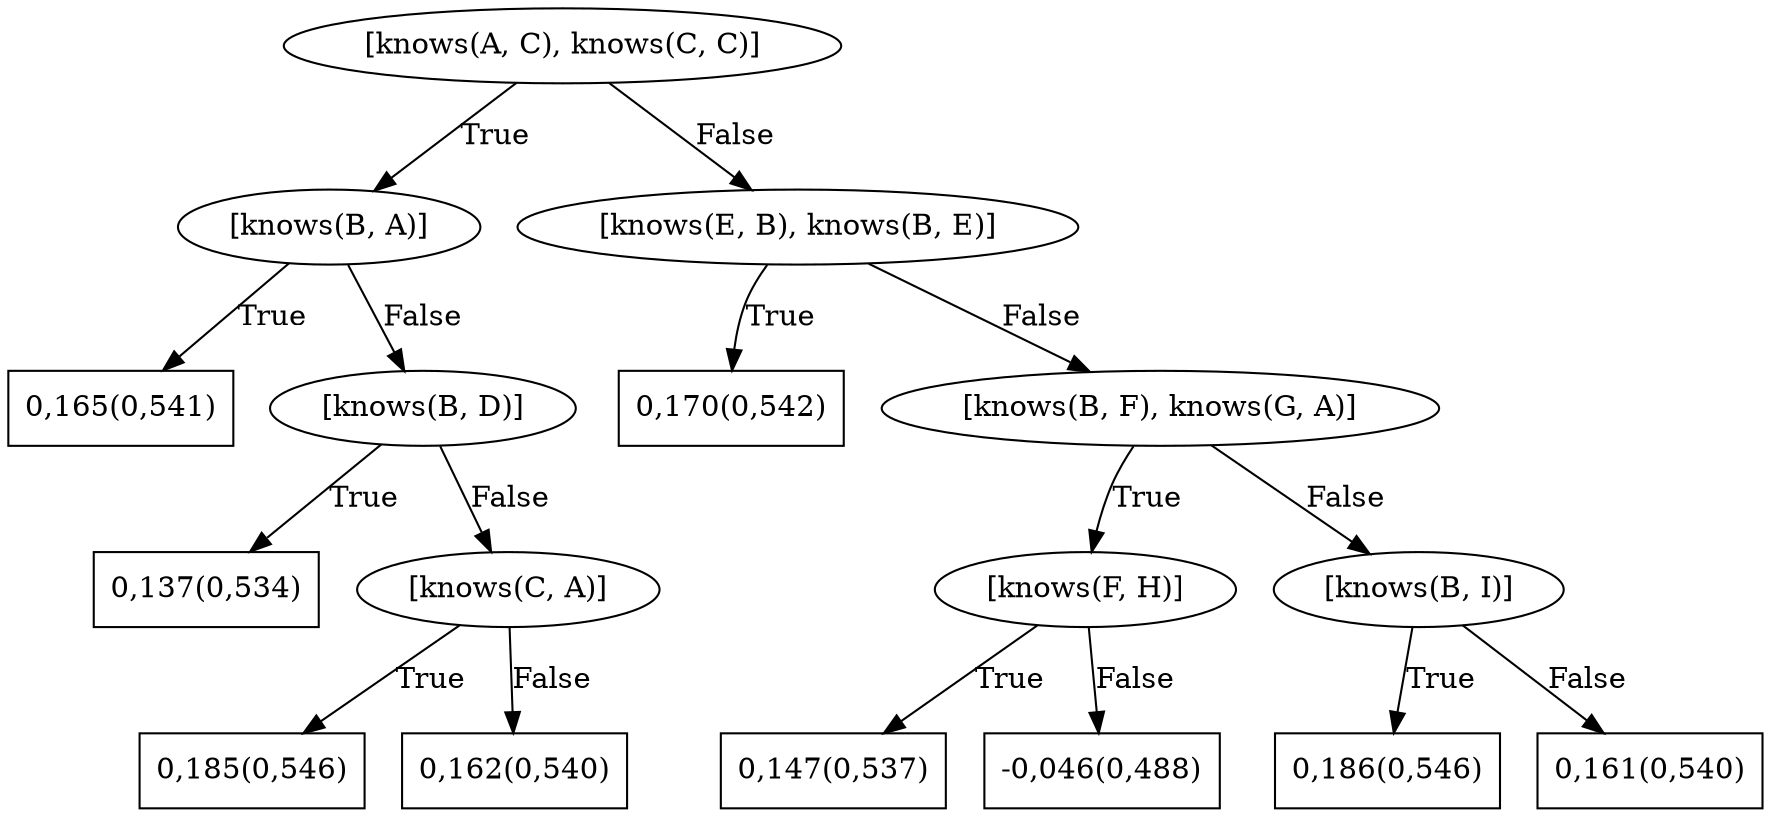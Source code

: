 digraph G{ 
1[label = "[knows(A, C), knows(C, C)]"];
1 -> 2[label="True"];
1 -> 3[label="False"];
2[label = "[knows(B, A)]"];
2 -> 4[label="True"];
2 -> 5[label="False"];
4[shape = box,label = "0,165(0,541)"];
5[label = "[knows(B, D)]"];
5 -> 6[label="True"];
5 -> 7[label="False"];
6[shape = box,label = "0,137(0,534)"];
7[label = "[knows(C, A)]"];
7 -> 8[label="True"];
7 -> 9[label="False"];
8[shape = box,label = "0,185(0,546)"];
9[shape = box,label = "0,162(0,540)"];
3[label = "[knows(E, B), knows(B, E)]"];
3 -> 10[label="True"];
3 -> 11[label="False"];
10[shape = box,label = "0,170(0,542)"];
11[label = "[knows(B, F), knows(G, A)]"];
11 -> 12[label="True"];
11 -> 13[label="False"];
12[label = "[knows(F, H)]"];
12 -> 14[label="True"];
12 -> 15[label="False"];
14[shape = box,label = "0,147(0,537)"];
15[shape = box,label = "-0,046(0,488)"];
13[label = "[knows(B, I)]"];
13 -> 16[label="True"];
13 -> 17[label="False"];
16[shape = box,label = "0,186(0,546)"];
17[shape = box,label = "0,161(0,540)"];
}
